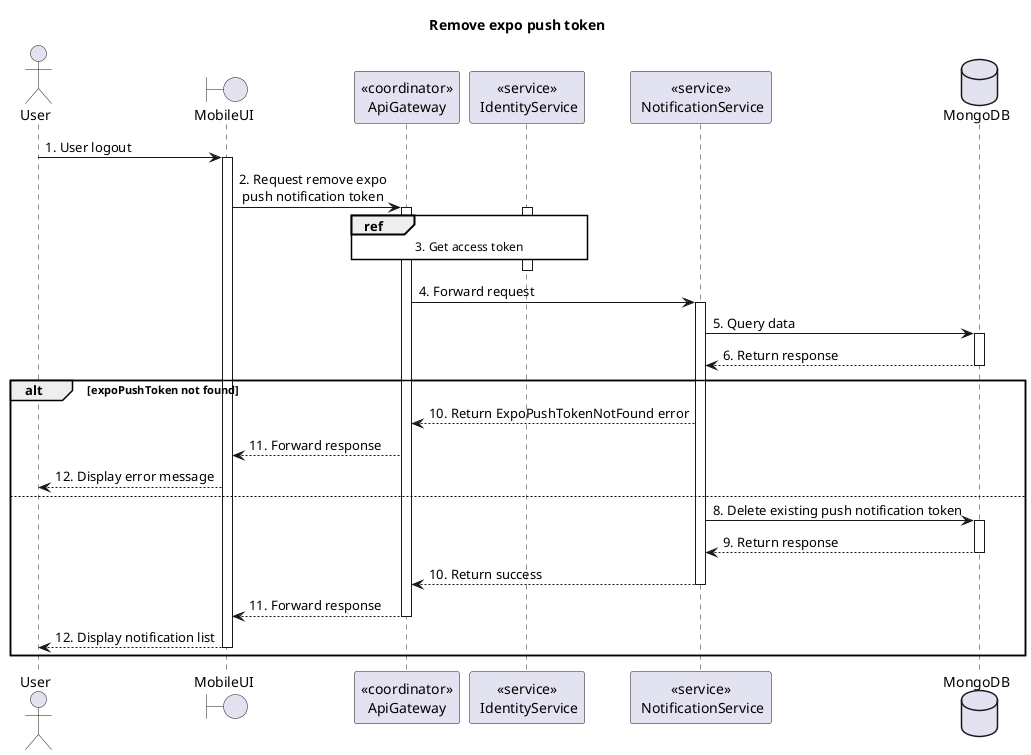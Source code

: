 @startuml Sequence
title "Remove expo push token"

' Style section
<style>
  sequenceDiagram {
    reference {
      BackGroundColor white
    }
}
</style>

actor User
boundary MobileUI
participant "<<coordinator>>\nApiGateway" as ApiGateway
participant "<<service>>\n IdentityService" as IdentityService
participant "<<service>>\n NotificationService" as NotificationService
database MongoDB

User -> MobileUI ++: 1. User logout
MobileUI -> ApiGateway ++: 2. Request remove expo \n push notification token

activate IdentityService
ref over ApiGateway, IdentityService: 3. Get access token
ApiGateway -[hidden]-> IdentityService
deactivate IdentityService

ApiGateway -> NotificationService ++: 4. Forward request

NotificationService -> MongoDB++: 5. Query data
NotificationService <-- MongoDB--: 6. Return response

alt expoPushToken not found
  ApiGateway <-- NotificationService: 10. Return ExpoPushTokenNotFound error
  MobileUI <-- ApiGateway: 11. Forward response
  User <-- MobileUI: 12. Display error message
else
  NotificationService -> MongoDB++: 8. Delete existing push notification token
  NotificationService <-- MongoDB--: 9. Return response
  ApiGateway <-- NotificationService--: 10. Return success
  MobileUI <-- ApiGateway--: 11. Forward response
  User <-- MobileUI--: 12. Display notification list
end

@enduml
